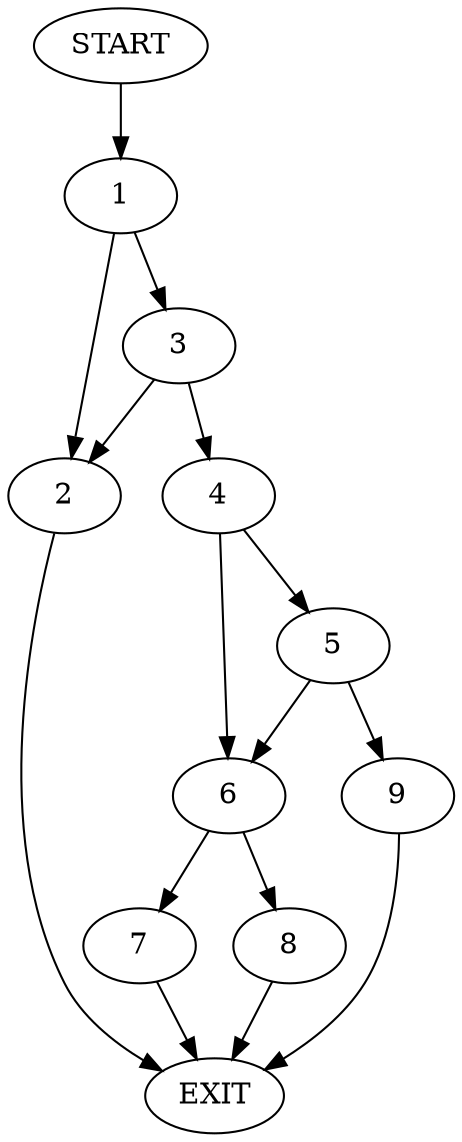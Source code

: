 digraph {
0 [label="START"]
10 [label="EXIT"]
0 -> 1
1 -> 2
1 -> 3
2 -> 10
3 -> 4
3 -> 2
4 -> 5
4 -> 6
6 -> 7
6 -> 8
5 -> 9
5 -> 6
9 -> 10
7 -> 10
8 -> 10
}
